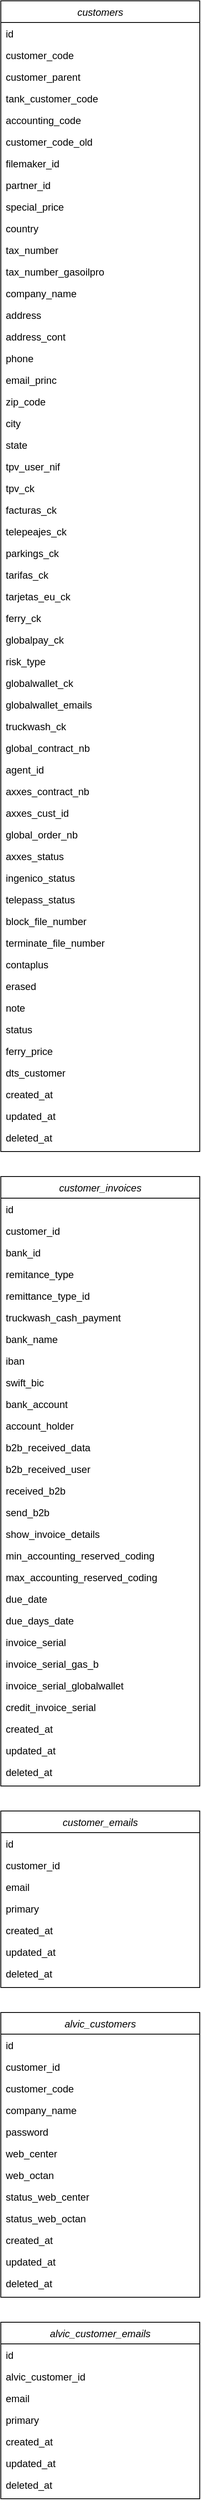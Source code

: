 <?xml version="1.0"?>
<mxfile version="26.1.3">
  <diagram id="diagram-all-tables" name="Page-1">
    <mxGraphModel dx="1434" dy="785" grid="1" gridSize="10" guides="1" tooltips="1" connect="1" arrows="1" fold="1" page="1" pageScale="1" pageWidth="827" pageHeight="1169" math="0" shadow="0">
      <root>
        <mxCell id="0"/>
        <mxCell id="1" parent="0"/>
        <mxCell id="customers-0" value="customers" style="swimlane;fontStyle=2;align=center;verticalAlign=top;childLayout=stackLayout;horizontal=1;startSize=26;horizontalStack=0;resizeParent=1;resizeLast=0;collapsible=1;marginBottom=0;rounded=0;shadow=0;strokeWidth=1;" parent="1" vertex="1">
          <mxGeometry x="220" y="120" width="240" height="1382" as="geometry">
            <mxRectangle x="230" y="140" width="240" height="26" as="alternateBounds"/>
          </mxGeometry>
        </mxCell>
        <mxCell id="customers-0-1" value="id" style="text;align=left;verticalAlign=top;spacingLeft=4;spacingRight=4;overflow=hidden;rotatable=0;points=[[0,0.5],[1,0.5]];portConstraint=eastwest;" parent="customers-0" vertex="1">
          <mxGeometry y="26" width="240" height="26" as="geometry"/>
        </mxCell>
        <mxCell id="customers-0-2" value="customer_code" style="text;align=left;verticalAlign=top;spacingLeft=4;spacingRight=4;overflow=hidden;rotatable=0;points=[[0,0.5],[1,0.5]];portConstraint=eastwest;" parent="customers-0" vertex="1">
          <mxGeometry y="52" width="240" height="26" as="geometry"/>
        </mxCell>
        <mxCell id="customers-0-3" value="customer_parent" style="text;align=left;verticalAlign=top;spacingLeft=4;spacingRight=4;overflow=hidden;rotatable=0;points=[[0,0.5],[1,0.5]];portConstraint=eastwest;" parent="customers-0" vertex="1">
          <mxGeometry y="78" width="240" height="26" as="geometry"/>
        </mxCell>
        <mxCell id="customers-0-4" value="tank_customer_code" style="text;align=left;verticalAlign=top;spacingLeft=4;spacingRight=4;overflow=hidden;rotatable=0;points=[[0,0.5],[1,0.5]];portConstraint=eastwest;" parent="customers-0" vertex="1">
          <mxGeometry y="104" width="240" height="26" as="geometry"/>
        </mxCell>
        <mxCell id="customers-0-5" value="accounting_code" style="text;align=left;verticalAlign=top;spacingLeft=4;spacingRight=4;overflow=hidden;rotatable=0;points=[[0,0.5],[1,0.5]];portConstraint=eastwest;" parent="customers-0" vertex="1">
          <mxGeometry y="130" width="240" height="26" as="geometry"/>
        </mxCell>
        <mxCell id="customers-0-6" value="customer_code_old" style="text;align=left;verticalAlign=top;spacingLeft=4;spacingRight=4;overflow=hidden;rotatable=0;points=[[0,0.5],[1,0.5]];portConstraint=eastwest;" parent="customers-0" vertex="1">
          <mxGeometry y="156" width="240" height="26" as="geometry"/>
        </mxCell>
        <mxCell id="customers-0-7" value="filemaker_id" style="text;align=left;verticalAlign=top;spacingLeft=4;spacingRight=4;overflow=hidden;rotatable=0;points=[[0,0.5],[1,0.5]];portConstraint=eastwest;" parent="customers-0" vertex="1">
          <mxGeometry y="182" width="240" height="26" as="geometry"/>
        </mxCell>
        <mxCell id="customers-0-8" value="partner_id" style="text;align=left;verticalAlign=top;spacingLeft=4;spacingRight=4;overflow=hidden;rotatable=0;points=[[0,0.5],[1,0.5]];portConstraint=eastwest;" parent="customers-0" vertex="1">
          <mxGeometry y="208" width="240" height="26" as="geometry"/>
        </mxCell>
        <mxCell id="customers-0-9" value="special_price" style="text;align=left;verticalAlign=top;spacingLeft=4;spacingRight=4;overflow=hidden;rotatable=0;points=[[0,0.5],[1,0.5]];portConstraint=eastwest;" parent="customers-0" vertex="1">
          <mxGeometry y="234" width="240" height="26" as="geometry"/>
        </mxCell>
        <mxCell id="customers-0-10" value="country" style="text;align=left;verticalAlign=top;spacingLeft=4;spacingRight=4;overflow=hidden;rotatable=0;points=[[0,0.5],[1,0.5]];portConstraint=eastwest;" parent="customers-0" vertex="1">
          <mxGeometry y="260" width="240" height="26" as="geometry"/>
        </mxCell>
        <mxCell id="customers-0-11" value="tax_number" style="text;align=left;verticalAlign=top;spacingLeft=4;spacingRight=4;overflow=hidden;rotatable=0;points=[[0,0.5],[1,0.5]];portConstraint=eastwest;" parent="customers-0" vertex="1">
          <mxGeometry y="286" width="240" height="26" as="geometry"/>
        </mxCell>
        <mxCell id="customers-0-12" value="tax_number_gasoilpro" style="text;align=left;verticalAlign=top;spacingLeft=4;spacingRight=4;overflow=hidden;rotatable=0;points=[[0,0.5],[1,0.5]];portConstraint=eastwest;" parent="customers-0" vertex="1">
          <mxGeometry y="312" width="240" height="26" as="geometry"/>
        </mxCell>
        <mxCell id="customers-0-13" value="company_name" style="text;align=left;verticalAlign=top;spacingLeft=4;spacingRight=4;overflow=hidden;rotatable=0;points=[[0,0.5],[1,0.5]];portConstraint=eastwest;" parent="customers-0" vertex="1">
          <mxGeometry y="338" width="240" height="26" as="geometry"/>
        </mxCell>
        <mxCell id="customers-0-14" value="address" style="text;align=left;verticalAlign=top;spacingLeft=4;spacingRight=4;overflow=hidden;rotatable=0;points=[[0,0.5],[1,0.5]];portConstraint=eastwest;" parent="customers-0" vertex="1">
          <mxGeometry y="364" width="240" height="26" as="geometry"/>
        </mxCell>
        <mxCell id="customers-0-15" value="address_cont" style="text;align=left;verticalAlign=top;spacingLeft=4;spacingRight=4;overflow=hidden;rotatable=0;points=[[0,0.5],[1,0.5]];portConstraint=eastwest;" parent="customers-0" vertex="1">
          <mxGeometry y="390" width="240" height="26" as="geometry"/>
        </mxCell>
        <mxCell id="customers-0-16" value="phone" style="text;align=left;verticalAlign=top;spacingLeft=4;spacingRight=4;overflow=hidden;rotatable=0;points=[[0,0.5],[1,0.5]];portConstraint=eastwest;" parent="customers-0" vertex="1">
          <mxGeometry y="416" width="240" height="26" as="geometry"/>
        </mxCell>
        <mxCell id="customers-0-17" value="email_princ" style="text;align=left;verticalAlign=top;spacingLeft=4;spacingRight=4;overflow=hidden;rotatable=0;points=[[0,0.5],[1,0.5]];portConstraint=eastwest;" parent="customers-0" vertex="1">
          <mxGeometry y="442" width="240" height="26" as="geometry"/>
        </mxCell>
        <mxCell id="customers-0-18" value="zip_code" style="text;align=left;verticalAlign=top;spacingLeft=4;spacingRight=4;overflow=hidden;rotatable=0;points=[[0,0.5],[1,0.5]];portConstraint=eastwest;" parent="customers-0" vertex="1">
          <mxGeometry y="468" width="240" height="26" as="geometry"/>
        </mxCell>
        <mxCell id="customers-0-19" value="city" style="text;align=left;verticalAlign=top;spacingLeft=4;spacingRight=4;overflow=hidden;rotatable=0;points=[[0,0.5],[1,0.5]];portConstraint=eastwest;" parent="customers-0" vertex="1">
          <mxGeometry y="494" width="240" height="26" as="geometry"/>
        </mxCell>
        <mxCell id="customers-0-20" value="state" style="text;align=left;verticalAlign=top;spacingLeft=4;spacingRight=4;overflow=hidden;rotatable=0;points=[[0,0.5],[1,0.5]];portConstraint=eastwest;" parent="customers-0" vertex="1">
          <mxGeometry y="520" width="240" height="26" as="geometry"/>
        </mxCell>
        <mxCell id="customers-0-21" value="tpv_user_nif" style="text;align=left;verticalAlign=top;spacingLeft=4;spacingRight=4;overflow=hidden;rotatable=0;points=[[0,0.5],[1,0.5]];portConstraint=eastwest;" parent="customers-0" vertex="1">
          <mxGeometry y="546" width="240" height="26" as="geometry"/>
        </mxCell>
        <mxCell id="customers-0-22" value="tpv_ck" style="text;align=left;verticalAlign=top;spacingLeft=4;spacingRight=4;overflow=hidden;rotatable=0;points=[[0,0.5],[1,0.5]];portConstraint=eastwest;" parent="customers-0" vertex="1">
          <mxGeometry y="572" width="240" height="26" as="geometry"/>
        </mxCell>
        <mxCell id="customers-0-23" value="facturas_ck" style="text;align=left;verticalAlign=top;spacingLeft=4;spacingRight=4;overflow=hidden;rotatable=0;points=[[0,0.5],[1,0.5]];portConstraint=eastwest;" parent="customers-0" vertex="1">
          <mxGeometry y="598" width="240" height="26" as="geometry"/>
        </mxCell>
        <mxCell id="customers-0-24" value="telepeajes_ck" style="text;align=left;verticalAlign=top;spacingLeft=4;spacingRight=4;overflow=hidden;rotatable=0;points=[[0,0.5],[1,0.5]];portConstraint=eastwest;" parent="customers-0" vertex="1">
          <mxGeometry y="624" width="240" height="26" as="geometry"/>
        </mxCell>
        <mxCell id="customers-0-25" value="parkings_ck" style="text;align=left;verticalAlign=top;spacingLeft=4;spacingRight=4;overflow=hidden;rotatable=0;points=[[0,0.5],[1,0.5]];portConstraint=eastwest;" parent="customers-0" vertex="1">
          <mxGeometry y="650" width="240" height="26" as="geometry"/>
        </mxCell>
        <mxCell id="customers-0-26" value="tarifas_ck" style="text;align=left;verticalAlign=top;spacingLeft=4;spacingRight=4;overflow=hidden;rotatable=0;points=[[0,0.5],[1,0.5]];portConstraint=eastwest;" parent="customers-0" vertex="1">
          <mxGeometry y="676" width="240" height="26" as="geometry"/>
        </mxCell>
        <mxCell id="customers-0-27" value="tarjetas_eu_ck" style="text;align=left;verticalAlign=top;spacingLeft=4;spacingRight=4;overflow=hidden;rotatable=0;points=[[0,0.5],[1,0.5]];portConstraint=eastwest;" parent="customers-0" vertex="1">
          <mxGeometry y="702" width="240" height="26" as="geometry"/>
        </mxCell>
        <mxCell id="customers-0-28" value="ferry_ck" style="text;align=left;verticalAlign=top;spacingLeft=4;spacingRight=4;overflow=hidden;rotatable=0;points=[[0,0.5],[1,0.5]];portConstraint=eastwest;" parent="customers-0" vertex="1">
          <mxGeometry y="728" width="240" height="26" as="geometry"/>
        </mxCell>
        <mxCell id="customers-0-29" value="globalpay_ck" style="text;align=left;verticalAlign=top;spacingLeft=4;spacingRight=4;overflow=hidden;rotatable=0;points=[[0,0.5],[1,0.5]];portConstraint=eastwest;" parent="customers-0" vertex="1">
          <mxGeometry y="754" width="240" height="26" as="geometry"/>
        </mxCell>
        <mxCell id="customers-0-30" value="risk_type" style="text;align=left;verticalAlign=top;spacingLeft=4;spacingRight=4;overflow=hidden;rotatable=0;points=[[0,0.5],[1,0.5]];portConstraint=eastwest;" parent="customers-0" vertex="1">
          <mxGeometry y="780" width="240" height="26" as="geometry"/>
        </mxCell>
        <mxCell id="customers-0-31" value="globalwallet_ck" style="text;align=left;verticalAlign=top;spacingLeft=4;spacingRight=4;overflow=hidden;rotatable=0;points=[[0,0.5],[1,0.5]];portConstraint=eastwest;" parent="customers-0" vertex="1">
          <mxGeometry y="806" width="240" height="26" as="geometry"/>
        </mxCell>
        <mxCell id="customers-0-32" value="globalwallet_emails" style="text;align=left;verticalAlign=top;spacingLeft=4;spacingRight=4;overflow=hidden;rotatable=0;points=[[0,0.5],[1,0.5]];portConstraint=eastwest;" parent="customers-0" vertex="1">
          <mxGeometry y="832" width="240" height="26" as="geometry"/>
        </mxCell>
        <mxCell id="customers-0-33" value="truckwash_ck" style="text;align=left;verticalAlign=top;spacingLeft=4;spacingRight=4;overflow=hidden;rotatable=0;points=[[0,0.5],[1,0.5]];portConstraint=eastwest;" parent="customers-0" vertex="1">
          <mxGeometry y="858" width="240" height="26" as="geometry"/>
        </mxCell>
        <mxCell id="customers-0-34" value="global_contract_nb" style="text;align=left;verticalAlign=top;spacingLeft=4;spacingRight=4;overflow=hidden;rotatable=0;points=[[0,0.5],[1,0.5]];portConstraint=eastwest;" parent="customers-0" vertex="1">
          <mxGeometry y="884" width="240" height="26" as="geometry"/>
        </mxCell>
        <mxCell id="customers-0-35" value="agent_id" style="text;align=left;verticalAlign=top;spacingLeft=4;spacingRight=4;overflow=hidden;rotatable=0;points=[[0,0.5],[1,0.5]];portConstraint=eastwest;" parent="customers-0" vertex="1">
          <mxGeometry y="910" width="240" height="26" as="geometry"/>
        </mxCell>
        <mxCell id="customers-0-36" value="axxes_contract_nb" style="text;align=left;verticalAlign=top;spacingLeft=4;spacingRight=4;overflow=hidden;rotatable=0;points=[[0,0.5],[1,0.5]];portConstraint=eastwest;" parent="customers-0" vertex="1">
          <mxGeometry y="936" width="240" height="26" as="geometry"/>
        </mxCell>
        <mxCell id="customers-0-37" value="axxes_cust_id" style="text;align=left;verticalAlign=top;spacingLeft=4;spacingRight=4;overflow=hidden;rotatable=0;points=[[0,0.5],[1,0.5]];portConstraint=eastwest;" parent="customers-0" vertex="1">
          <mxGeometry y="962" width="240" height="26" as="geometry"/>
        </mxCell>
        <mxCell id="customers-0-38" value="global_order_nb" style="text;align=left;verticalAlign=top;spacingLeft=4;spacingRight=4;overflow=hidden;rotatable=0;points=[[0,0.5],[1,0.5]];portConstraint=eastwest;" parent="customers-0" vertex="1">
          <mxGeometry y="988" width="240" height="26" as="geometry"/>
        </mxCell>
        <mxCell id="customers-0-39" value="axxes_status" style="text;align=left;verticalAlign=top;spacingLeft=4;spacingRight=4;overflow=hidden;rotatable=0;points=[[0,0.5],[1,0.5]];portConstraint=eastwest;" parent="customers-0" vertex="1">
          <mxGeometry y="1014" width="240" height="26" as="geometry"/>
        </mxCell>
        <mxCell id="customers-0-40" value="ingenico_status" style="text;align=left;verticalAlign=top;spacingLeft=4;spacingRight=4;overflow=hidden;rotatable=0;points=[[0,0.5],[1,0.5]];portConstraint=eastwest;" parent="customers-0" vertex="1">
          <mxGeometry y="1040" width="240" height="26" as="geometry"/>
        </mxCell>
        <mxCell id="customers-0-41" value="telepass_status" style="text;align=left;verticalAlign=top;spacingLeft=4;spacingRight=4;overflow=hidden;rotatable=0;points=[[0,0.5],[1,0.5]];portConstraint=eastwest;" parent="customers-0" vertex="1">
          <mxGeometry y="1066" width="240" height="26" as="geometry"/>
        </mxCell>
        <mxCell id="customers-0-42" value="block_file_number" style="text;align=left;verticalAlign=top;spacingLeft=4;spacingRight=4;overflow=hidden;rotatable=0;points=[[0,0.5],[1,0.5]];portConstraint=eastwest;" parent="customers-0" vertex="1">
          <mxGeometry y="1092" width="240" height="26" as="geometry"/>
        </mxCell>
        <mxCell id="customers-0-43" value="terminate_file_number" style="text;align=left;verticalAlign=top;spacingLeft=4;spacingRight=4;overflow=hidden;rotatable=0;points=[[0,0.5],[1,0.5]];portConstraint=eastwest;" parent="customers-0" vertex="1">
          <mxGeometry y="1118" width="240" height="26" as="geometry"/>
        </mxCell>
        <mxCell id="customers-0-44" value="contaplus" style="text;align=left;verticalAlign=top;spacingLeft=4;spacingRight=4;overflow=hidden;rotatable=0;points=[[0,0.5],[1,0.5]];portConstraint=eastwest;" parent="customers-0" vertex="1">
          <mxGeometry y="1144" width="240" height="26" as="geometry"/>
        </mxCell>
        <mxCell id="customers-0-45" value="erased" style="text;align=left;verticalAlign=top;spacingLeft=4;spacingRight=4;overflow=hidden;rotatable=0;points=[[0,0.5],[1,0.5]];portConstraint=eastwest;" parent="customers-0" vertex="1">
          <mxGeometry y="1170" width="240" height="26" as="geometry"/>
        </mxCell>
        <mxCell id="customers-0-46" value="note" style="text;align=left;verticalAlign=top;spacingLeft=4;spacingRight=4;overflow=hidden;rotatable=0;points=[[0,0.5],[1,0.5]];portConstraint=eastwest;" parent="customers-0" vertex="1">
          <mxGeometry y="1196" width="240" height="26" as="geometry"/>
        </mxCell>
        <mxCell id="customers-0-47" value="status" style="text;align=left;verticalAlign=top;spacingLeft=4;spacingRight=4;overflow=hidden;rotatable=0;points=[[0,0.5],[1,0.5]];portConstraint=eastwest;" parent="customers-0" vertex="1">
          <mxGeometry y="1222" width="240" height="26" as="geometry"/>
        </mxCell>
        <mxCell id="customers-0-48" value="ferry_price" style="text;align=left;verticalAlign=top;spacingLeft=4;spacingRight=4;overflow=hidden;rotatable=0;points=[[0,0.5],[1,0.5]];portConstraint=eastwest;" parent="customers-0" vertex="1">
          <mxGeometry y="1248" width="240" height="26" as="geometry"/>
        </mxCell>
        <mxCell id="customers-0-49" value="dts_customer" style="text;align=left;verticalAlign=top;spacingLeft=4;spacingRight=4;overflow=hidden;rotatable=0;points=[[0,0.5],[1,0.5]];portConstraint=eastwest;" parent="customers-0" vertex="1">
          <mxGeometry y="1274" width="240" height="26" as="geometry"/>
        </mxCell>
        <mxCell id="customers-0-50" value="created_at" style="text;align=left;verticalAlign=top;spacingLeft=4;spacingRight=4;overflow=hidden;rotatable=0;points=[[0,0.5],[1,0.5]];portConstraint=eastwest;" parent="customers-0" vertex="1">
          <mxGeometry y="1300" width="240" height="26" as="geometry"/>
        </mxCell>
        <mxCell id="customers-0-51" value="updated_at" style="text;align=left;verticalAlign=top;spacingLeft=4;spacingRight=4;overflow=hidden;rotatable=0;points=[[0,0.5],[1,0.5]];portConstraint=eastwest;" parent="customers-0" vertex="1">
          <mxGeometry y="1326" width="240" height="26" as="geometry"/>
        </mxCell>
        <mxCell id="customers-0-52" value="deleted_at" style="text;align=left;verticalAlign=top;spacingLeft=4;spacingRight=4;overflow=hidden;rotatable=0;points=[[0,0.5],[1,0.5]];portConstraint=eastwest;" parent="customers-0" vertex="1">
          <mxGeometry y="1352" width="240" height="26" as="geometry"/>
        </mxCell>
        <mxCell id="customer_invoices-0" value="customer_invoices" style="swimlane;fontStyle=2;align=center;verticalAlign=top;childLayout=stackLayout;horizontal=1;startSize=26;horizontalStack=0;resizeParent=1;resizeLast=0;collapsible=1;marginBottom=0;rounded=0;shadow=0;strokeWidth=1;" parent="1" vertex="1">
          <mxGeometry x="220" y="1532" width="240" height="732" as="geometry">
            <mxRectangle x="230" y="1552" width="240" height="26" as="alternateBounds"/>
          </mxGeometry>
        </mxCell>
        <mxCell id="customer_invoices-0-1" value="id" style="text;align=left;verticalAlign=top;spacingLeft=4;spacingRight=4;overflow=hidden;rotatable=0;points=[[0,0.5],[1,0.5]];portConstraint=eastwest;" parent="customer_invoices-0" vertex="1">
          <mxGeometry y="26" width="240" height="26" as="geometry"/>
        </mxCell>
        <mxCell id="customer_invoices-0-2" value="customer_id" style="text;align=left;verticalAlign=top;spacingLeft=4;spacingRight=4;overflow=hidden;rotatable=0;points=[[0,0.5],[1,0.5]];portConstraint=eastwest;" parent="customer_invoices-0" vertex="1">
          <mxGeometry y="52" width="240" height="26" as="geometry"/>
        </mxCell>
        <mxCell id="customer_invoices-0-3" value="bank_id" style="text;align=left;verticalAlign=top;spacingLeft=4;spacingRight=4;overflow=hidden;rotatable=0;points=[[0,0.5],[1,0.5]];portConstraint=eastwest;" parent="customer_invoices-0" vertex="1">
          <mxGeometry y="78" width="240" height="26" as="geometry"/>
        </mxCell>
        <mxCell id="customer_invoices-0-4" value="remitance_type" style="text;align=left;verticalAlign=top;spacingLeft=4;spacingRight=4;overflow=hidden;rotatable=0;points=[[0,0.5],[1,0.5]];portConstraint=eastwest;" parent="customer_invoices-0" vertex="1">
          <mxGeometry y="104" width="240" height="26" as="geometry"/>
        </mxCell>
        <mxCell id="customer_invoices-0-5" value="remittance_type_id" style="text;align=left;verticalAlign=top;spacingLeft=4;spacingRight=4;overflow=hidden;rotatable=0;points=[[0,0.5],[1,0.5]];portConstraint=eastwest;" parent="customer_invoices-0" vertex="1">
          <mxGeometry y="130" width="240" height="26" as="geometry"/>
        </mxCell>
        <mxCell id="customer_invoices-0-6" value="truckwash_cash_payment" style="text;align=left;verticalAlign=top;spacingLeft=4;spacingRight=4;overflow=hidden;rotatable=0;points=[[0,0.5],[1,0.5]];portConstraint=eastwest;" parent="customer_invoices-0" vertex="1">
          <mxGeometry y="156" width="240" height="26" as="geometry"/>
        </mxCell>
        <mxCell id="customer_invoices-0-7" value="bank_name" style="text;align=left;verticalAlign=top;spacingLeft=4;spacingRight=4;overflow=hidden;rotatable=0;points=[[0,0.5],[1,0.5]];portConstraint=eastwest;" parent="customer_invoices-0" vertex="1">
          <mxGeometry y="182" width="240" height="26" as="geometry"/>
        </mxCell>
        <mxCell id="customer_invoices-0-8" value="iban" style="text;align=left;verticalAlign=top;spacingLeft=4;spacingRight=4;overflow=hidden;rotatable=0;points=[[0,0.5],[1,0.5]];portConstraint=eastwest;" parent="customer_invoices-0" vertex="1">
          <mxGeometry y="208" width="240" height="26" as="geometry"/>
        </mxCell>
        <mxCell id="customer_invoices-0-9" value="swift_bic" style="text;align=left;verticalAlign=top;spacingLeft=4;spacingRight=4;overflow=hidden;rotatable=0;points=[[0,0.5],[1,0.5]];portConstraint=eastwest;" parent="customer_invoices-0" vertex="1">
          <mxGeometry y="234" width="240" height="26" as="geometry"/>
        </mxCell>
        <mxCell id="customer_invoices-0-10" value="bank_account" style="text;align=left;verticalAlign=top;spacingLeft=4;spacingRight=4;overflow=hidden;rotatable=0;points=[[0,0.5],[1,0.5]];portConstraint=eastwest;" parent="customer_invoices-0" vertex="1">
          <mxGeometry y="260" width="240" height="26" as="geometry"/>
        </mxCell>
        <mxCell id="customer_invoices-0-11" value="account_holder" style="text;align=left;verticalAlign=top;spacingLeft=4;spacingRight=4;overflow=hidden;rotatable=0;points=[[0,0.5],[1,0.5]];portConstraint=eastwest;" parent="customer_invoices-0" vertex="1">
          <mxGeometry y="286" width="240" height="26" as="geometry"/>
        </mxCell>
        <mxCell id="customer_invoices-0-12" value="b2b_received_data" style="text;align=left;verticalAlign=top;spacingLeft=4;spacingRight=4;overflow=hidden;rotatable=0;points=[[0,0.5],[1,0.5]];portConstraint=eastwest;" parent="customer_invoices-0" vertex="1">
          <mxGeometry y="312" width="240" height="26" as="geometry"/>
        </mxCell>
        <mxCell id="customer_invoices-0-13" value="b2b_received_user" style="text;align=left;verticalAlign=top;spacingLeft=4;spacingRight=4;overflow=hidden;rotatable=0;points=[[0,0.5],[1,0.5]];portConstraint=eastwest;" parent="customer_invoices-0" vertex="1">
          <mxGeometry y="338" width="240" height="26" as="geometry"/>
        </mxCell>
        <mxCell id="customer_invoices-0-14" value="received_b2b" style="text;align=left;verticalAlign=top;spacingLeft=4;spacingRight=4;overflow=hidden;rotatable=0;points=[[0,0.5],[1,0.5]];portConstraint=eastwest;" parent="customer_invoices-0" vertex="1">
          <mxGeometry y="364" width="240" height="26" as="geometry"/>
        </mxCell>
        <mxCell id="customer_invoices-0-15" value="send_b2b" style="text;align=left;verticalAlign=top;spacingLeft=4;spacingRight=4;overflow=hidden;rotatable=0;points=[[0,0.5],[1,0.5]];portConstraint=eastwest;" parent="customer_invoices-0" vertex="1">
          <mxGeometry y="390" width="240" height="26" as="geometry"/>
        </mxCell>
        <mxCell id="customer_invoices-0-16" value="show_invoice_details" style="text;align=left;verticalAlign=top;spacingLeft=4;spacingRight=4;overflow=hidden;rotatable=0;points=[[0,0.5],[1,0.5]];portConstraint=eastwest;" parent="customer_invoices-0" vertex="1">
          <mxGeometry y="416" width="240" height="26" as="geometry"/>
        </mxCell>
        <mxCell id="customer_invoices-0-17" value="min_accounting_reserved_coding" style="text;align=left;verticalAlign=top;spacingLeft=4;spacingRight=4;overflow=hidden;rotatable=0;points=[[0,0.5],[1,0.5]];portConstraint=eastwest;" parent="customer_invoices-0" vertex="1">
          <mxGeometry y="442" width="240" height="26" as="geometry"/>
        </mxCell>
        <mxCell id="customer_invoices-0-18" value="max_accounting_reserved_coding" style="text;align=left;verticalAlign=top;spacingLeft=4;spacingRight=4;overflow=hidden;rotatable=0;points=[[0,0.5],[1,0.5]];portConstraint=eastwest;" parent="customer_invoices-0" vertex="1">
          <mxGeometry y="468" width="240" height="26" as="geometry"/>
        </mxCell>
        <mxCell id="customer_invoices-0-19" value="due_date" style="text;align=left;verticalAlign=top;spacingLeft=4;spacingRight=4;overflow=hidden;rotatable=0;points=[[0,0.5],[1,0.5]];portConstraint=eastwest;" parent="customer_invoices-0" vertex="1">
          <mxGeometry y="494" width="240" height="26" as="geometry"/>
        </mxCell>
        <mxCell id="customer_invoices-0-20" value="due_days_date" style="text;align=left;verticalAlign=top;spacingLeft=4;spacingRight=4;overflow=hidden;rotatable=0;points=[[0,0.5],[1,0.5]];portConstraint=eastwest;" parent="customer_invoices-0" vertex="1">
          <mxGeometry y="520" width="240" height="26" as="geometry"/>
        </mxCell>
        <mxCell id="customer_invoices-0-21" value="invoice_serial" style="text;align=left;verticalAlign=top;spacingLeft=4;spacingRight=4;overflow=hidden;rotatable=0;points=[[0,0.5],[1,0.5]];portConstraint=eastwest;" parent="customer_invoices-0" vertex="1">
          <mxGeometry y="546" width="240" height="26" as="geometry"/>
        </mxCell>
        <mxCell id="customer_invoices-0-22" value="invoice_serial_gas_b" style="text;align=left;verticalAlign=top;spacingLeft=4;spacingRight=4;overflow=hidden;rotatable=0;points=[[0,0.5],[1,0.5]];portConstraint=eastwest;" parent="customer_invoices-0" vertex="1">
          <mxGeometry y="572" width="240" height="26" as="geometry"/>
        </mxCell>
        <mxCell id="customer_invoices-0-23" value="invoice_serial_globalwallet" style="text;align=left;verticalAlign=top;spacingLeft=4;spacingRight=4;overflow=hidden;rotatable=0;points=[[0,0.5],[1,0.5]];portConstraint=eastwest;" parent="customer_invoices-0" vertex="1">
          <mxGeometry y="598" width="240" height="26" as="geometry"/>
        </mxCell>
        <mxCell id="customer_invoices-0-24" value="credit_invoice_serial" style="text;align=left;verticalAlign=top;spacingLeft=4;spacingRight=4;overflow=hidden;rotatable=0;points=[[0,0.5],[1,0.5]];portConstraint=eastwest;" parent="customer_invoices-0" vertex="1">
          <mxGeometry y="624" width="240" height="26" as="geometry"/>
        </mxCell>
        <mxCell id="customer_invoices-0-25" value="created_at" style="text;align=left;verticalAlign=top;spacingLeft=4;spacingRight=4;overflow=hidden;rotatable=0;points=[[0,0.5],[1,0.5]];portConstraint=eastwest;" parent="customer_invoices-0" vertex="1">
          <mxGeometry y="650" width="240" height="26" as="geometry"/>
        </mxCell>
        <mxCell id="customer_invoices-0-26" value="updated_at" style="text;align=left;verticalAlign=top;spacingLeft=4;spacingRight=4;overflow=hidden;rotatable=0;points=[[0,0.5],[1,0.5]];portConstraint=eastwest;" parent="customer_invoices-0" vertex="1">
          <mxGeometry y="676" width="240" height="26" as="geometry"/>
        </mxCell>
        <mxCell id="customer_invoices-0-27" value="deleted_at" style="text;align=left;verticalAlign=top;spacingLeft=4;spacingRight=4;overflow=hidden;rotatable=0;points=[[0,0.5],[1,0.5]];portConstraint=eastwest;" parent="customer_invoices-0" vertex="1">
          <mxGeometry y="702" width="240" height="26" as="geometry"/>
        </mxCell>
        <mxCell id="customer_emails-0" value="customer_emails" style="swimlane;fontStyle=2;align=center;verticalAlign=top;childLayout=stackLayout;horizontal=1;startSize=26;horizontalStack=0;resizeParent=1;resizeLast=0;collapsible=1;marginBottom=0;rounded=0;shadow=0;strokeWidth=1;" parent="1" vertex="1">
          <mxGeometry x="220" y="2294" width="240" height="212" as="geometry">
            <mxRectangle x="230" y="2314" width="240" height="26" as="alternateBounds"/>
          </mxGeometry>
        </mxCell>
        <mxCell id="customer_emails-0-1" value="id" style="text;align=left;verticalAlign=top;spacingLeft=4;spacingRight=4;overflow=hidden;rotatable=0;points=[[0,0.5],[1,0.5]];portConstraint=eastwest;" parent="customer_emails-0" vertex="1">
          <mxGeometry y="26" width="240" height="26" as="geometry"/>
        </mxCell>
        <mxCell id="customer_emails-0-2" value="customer_id" style="text;align=left;verticalAlign=top;spacingLeft=4;spacingRight=4;overflow=hidden;rotatable=0;points=[[0,0.5],[1,0.5]];portConstraint=eastwest;" parent="customer_emails-0" vertex="1">
          <mxGeometry y="52" width="240" height="26" as="geometry"/>
        </mxCell>
        <mxCell id="customer_emails-0-3" value="email" style="text;align=left;verticalAlign=top;spacingLeft=4;spacingRight=4;overflow=hidden;rotatable=0;points=[[0,0.5],[1,0.5]];portConstraint=eastwest;" parent="customer_emails-0" vertex="1">
          <mxGeometry y="78" width="240" height="26" as="geometry"/>
        </mxCell>
        <mxCell id="customer_emails-0-4" value="primary" style="text;align=left;verticalAlign=top;spacingLeft=4;spacingRight=4;overflow=hidden;rotatable=0;points=[[0,0.5],[1,0.5]];portConstraint=eastwest;" parent="customer_emails-0" vertex="1">
          <mxGeometry y="104" width="240" height="26" as="geometry"/>
        </mxCell>
        <mxCell id="customer_emails-0-5" value="created_at" style="text;align=left;verticalAlign=top;spacingLeft=4;spacingRight=4;overflow=hidden;rotatable=0;points=[[0,0.5],[1,0.5]];portConstraint=eastwest;" parent="customer_emails-0" vertex="1">
          <mxGeometry y="130" width="240" height="26" as="geometry"/>
        </mxCell>
        <mxCell id="customer_emails-0-6" value="updated_at" style="text;align=left;verticalAlign=top;spacingLeft=4;spacingRight=4;overflow=hidden;rotatable=0;points=[[0,0.5],[1,0.5]];portConstraint=eastwest;" parent="customer_emails-0" vertex="1">
          <mxGeometry y="156" width="240" height="26" as="geometry"/>
        </mxCell>
        <mxCell id="customer_emails-0-7" value="deleted_at" style="text;align=left;verticalAlign=top;spacingLeft=4;spacingRight=4;overflow=hidden;rotatable=0;points=[[0,0.5],[1,0.5]];portConstraint=eastwest;" parent="customer_emails-0" vertex="1">
          <mxGeometry y="182" width="240" height="26" as="geometry"/>
        </mxCell>
        <mxCell id="alvic_customers-0" value="alvic_customers" style="swimlane;fontStyle=2;align=center;verticalAlign=top;childLayout=stackLayout;horizontal=1;startSize=26;horizontalStack=0;resizeParent=1;resizeLast=0;collapsible=1;marginBottom=0;rounded=0;shadow=0;strokeWidth=1;" parent="1" vertex="1">
          <mxGeometry x="220" y="2536" width="240" height="342" as="geometry">
            <mxRectangle x="230" y="2556" width="240" height="26" as="alternateBounds"/>
          </mxGeometry>
        </mxCell>
        <mxCell id="alvic_customers-0-1" value="id" style="text;align=left;verticalAlign=top;spacingLeft=4;spacingRight=4;overflow=hidden;rotatable=0;points=[[0,0.5],[1,0.5]];portConstraint=eastwest;" parent="alvic_customers-0" vertex="1">
          <mxGeometry y="26" width="240" height="26" as="geometry"/>
        </mxCell>
        <mxCell id="alvic_customers-0-2" value="customer_id" style="text;align=left;verticalAlign=top;spacingLeft=4;spacingRight=4;overflow=hidden;rotatable=0;points=[[0,0.5],[1,0.5]];portConstraint=eastwest;" parent="alvic_customers-0" vertex="1">
          <mxGeometry y="52" width="240" height="26" as="geometry"/>
        </mxCell>
        <mxCell id="alvic_customers-0-3" value="customer_code" style="text;align=left;verticalAlign=top;spacingLeft=4;spacingRight=4;overflow=hidden;rotatable=0;points=[[0,0.5],[1,0.5]];portConstraint=eastwest;" parent="alvic_customers-0" vertex="1">
          <mxGeometry y="78" width="240" height="26" as="geometry"/>
        </mxCell>
        <mxCell id="alvic_customers-0-4" value="company_name" style="text;align=left;verticalAlign=top;spacingLeft=4;spacingRight=4;overflow=hidden;rotatable=0;points=[[0,0.5],[1,0.5]];portConstraint=eastwest;" parent="alvic_customers-0" vertex="1">
          <mxGeometry y="104" width="240" height="26" as="geometry"/>
        </mxCell>
        <mxCell id="alvic_customers-0-5" value="password" style="text;align=left;verticalAlign=top;spacingLeft=4;spacingRight=4;overflow=hidden;rotatable=0;points=[[0,0.5],[1,0.5]];portConstraint=eastwest;" parent="alvic_customers-0" vertex="1">
          <mxGeometry y="130" width="240" height="26" as="geometry"/>
        </mxCell>
        <mxCell id="alvic_customers-0-6" value="web_center" style="text;align=left;verticalAlign=top;spacingLeft=4;spacingRight=4;overflow=hidden;rotatable=0;points=[[0,0.5],[1,0.5]];portConstraint=eastwest;" parent="alvic_customers-0" vertex="1">
          <mxGeometry y="156" width="240" height="26" as="geometry"/>
        </mxCell>
        <mxCell id="alvic_customers-0-7" value="web_octan" style="text;align=left;verticalAlign=top;spacingLeft=4;spacingRight=4;overflow=hidden;rotatable=0;points=[[0,0.5],[1,0.5]];portConstraint=eastwest;" parent="alvic_customers-0" vertex="1">
          <mxGeometry y="182" width="240" height="26" as="geometry"/>
        </mxCell>
        <mxCell id="alvic_customers-0-8" value="status_web_center" style="text;align=left;verticalAlign=top;spacingLeft=4;spacingRight=4;overflow=hidden;rotatable=0;points=[[0,0.5],[1,0.5]];portConstraint=eastwest;" parent="alvic_customers-0" vertex="1">
          <mxGeometry y="208" width="240" height="26" as="geometry"/>
        </mxCell>
        <mxCell id="alvic_customers-0-9" value="status_web_octan" style="text;align=left;verticalAlign=top;spacingLeft=4;spacingRight=4;overflow=hidden;rotatable=0;points=[[0,0.5],[1,0.5]];portConstraint=eastwest;" parent="alvic_customers-0" vertex="1">
          <mxGeometry y="234" width="240" height="26" as="geometry"/>
        </mxCell>
        <mxCell id="alvic_customers-0-10" value="created_at" style="text;align=left;verticalAlign=top;spacingLeft=4;spacingRight=4;overflow=hidden;rotatable=0;points=[[0,0.5],[1,0.5]];portConstraint=eastwest;" parent="alvic_customers-0" vertex="1">
          <mxGeometry y="260" width="240" height="26" as="geometry"/>
        </mxCell>
        <mxCell id="alvic_customers-0-11" value="updated_at" style="text;align=left;verticalAlign=top;spacingLeft=4;spacingRight=4;overflow=hidden;rotatable=0;points=[[0,0.5],[1,0.5]];portConstraint=eastwest;" parent="alvic_customers-0" vertex="1">
          <mxGeometry y="286" width="240" height="26" as="geometry"/>
        </mxCell>
        <mxCell id="alvic_customers-0-12" value="deleted_at" style="text;align=left;verticalAlign=top;spacingLeft=4;spacingRight=4;overflow=hidden;rotatable=0;points=[[0,0.5],[1,0.5]];portConstraint=eastwest;" parent="alvic_customers-0" vertex="1">
          <mxGeometry y="312" width="240" height="26" as="geometry"/>
        </mxCell>
        <mxCell id="alvic_customer_emails-0" value="alvic_customer_emails" style="swimlane;fontStyle=2;align=center;verticalAlign=top;childLayout=stackLayout;horizontal=1;startSize=26;horizontalStack=0;resizeParent=1;resizeLast=0;collapsible=1;marginBottom=0;rounded=0;shadow=0;strokeWidth=1;" parent="1" vertex="1">
          <mxGeometry x="220" y="2908" width="240" height="212" as="geometry">
            <mxRectangle x="230" y="2928" width="240" height="26" as="alternateBounds"/>
          </mxGeometry>
        </mxCell>
        <mxCell id="alvic_customer_emails-0-1" value="id" style="text;align=left;verticalAlign=top;spacingLeft=4;spacingRight=4;overflow=hidden;rotatable=0;points=[[0,0.5],[1,0.5]];portConstraint=eastwest;" parent="alvic_customer_emails-0" vertex="1">
          <mxGeometry y="26" width="240" height="26" as="geometry"/>
        </mxCell>
        <mxCell id="alvic_customer_emails-0-2" value="alvic_customer_id" style="text;align=left;verticalAlign=top;spacingLeft=4;spacingRight=4;overflow=hidden;rotatable=0;points=[[0,0.5],[1,0.5]];portConstraint=eastwest;" parent="alvic_customer_emails-0" vertex="1">
          <mxGeometry y="52" width="240" height="26" as="geometry"/>
        </mxCell>
        <mxCell id="alvic_customer_emails-0-3" value="email" style="text;align=left;verticalAlign=top;spacingLeft=4;spacingRight=4;overflow=hidden;rotatable=0;points=[[0,0.5],[1,0.5]];portConstraint=eastwest;" parent="alvic_customer_emails-0" vertex="1">
          <mxGeometry y="78" width="240" height="26" as="geometry"/>
        </mxCell>
        <mxCell id="alvic_customer_emails-0-4" value="primary" style="text;align=left;verticalAlign=top;spacingLeft=4;spacingRight=4;overflow=hidden;rotatable=0;points=[[0,0.5],[1,0.5]];portConstraint=eastwest;" parent="alvic_customer_emails-0" vertex="1">
          <mxGeometry y="104" width="240" height="26" as="geometry"/>
        </mxCell>
        <mxCell id="alvic_customer_emails-0-5" value="created_at" style="text;align=left;verticalAlign=top;spacingLeft=4;spacingRight=4;overflow=hidden;rotatable=0;points=[[0,0.5],[1,0.5]];portConstraint=eastwest;" parent="alvic_customer_emails-0" vertex="1">
          <mxGeometry y="130" width="240" height="26" as="geometry"/>
        </mxCell>
        <mxCell id="alvic_customer_emails-0-6" value="updated_at" style="text;align=left;verticalAlign=top;spacingLeft=4;spacingRight=4;overflow=hidden;rotatable=0;points=[[0,0.5],[1,0.5]];portConstraint=eastwest;" parent="alvic_customer_emails-0" vertex="1">
          <mxGeometry y="156" width="240" height="26" as="geometry"/>
        </mxCell>
        <mxCell id="alvic_customer_emails-0-7" value="deleted_at" style="text;align=left;verticalAlign=top;spacingLeft=4;spacingRight=4;overflow=hidden;rotatable=0;points=[[0,0.5],[1,0.5]];portConstraint=eastwest;" parent="alvic_customer_emails-0" vertex="1">
          <mxGeometry y="182" width="240" height="26" as="geometry"/>
        </mxCell>
      </root>
    </mxGraphModel>
  </diagram>
</mxfile>